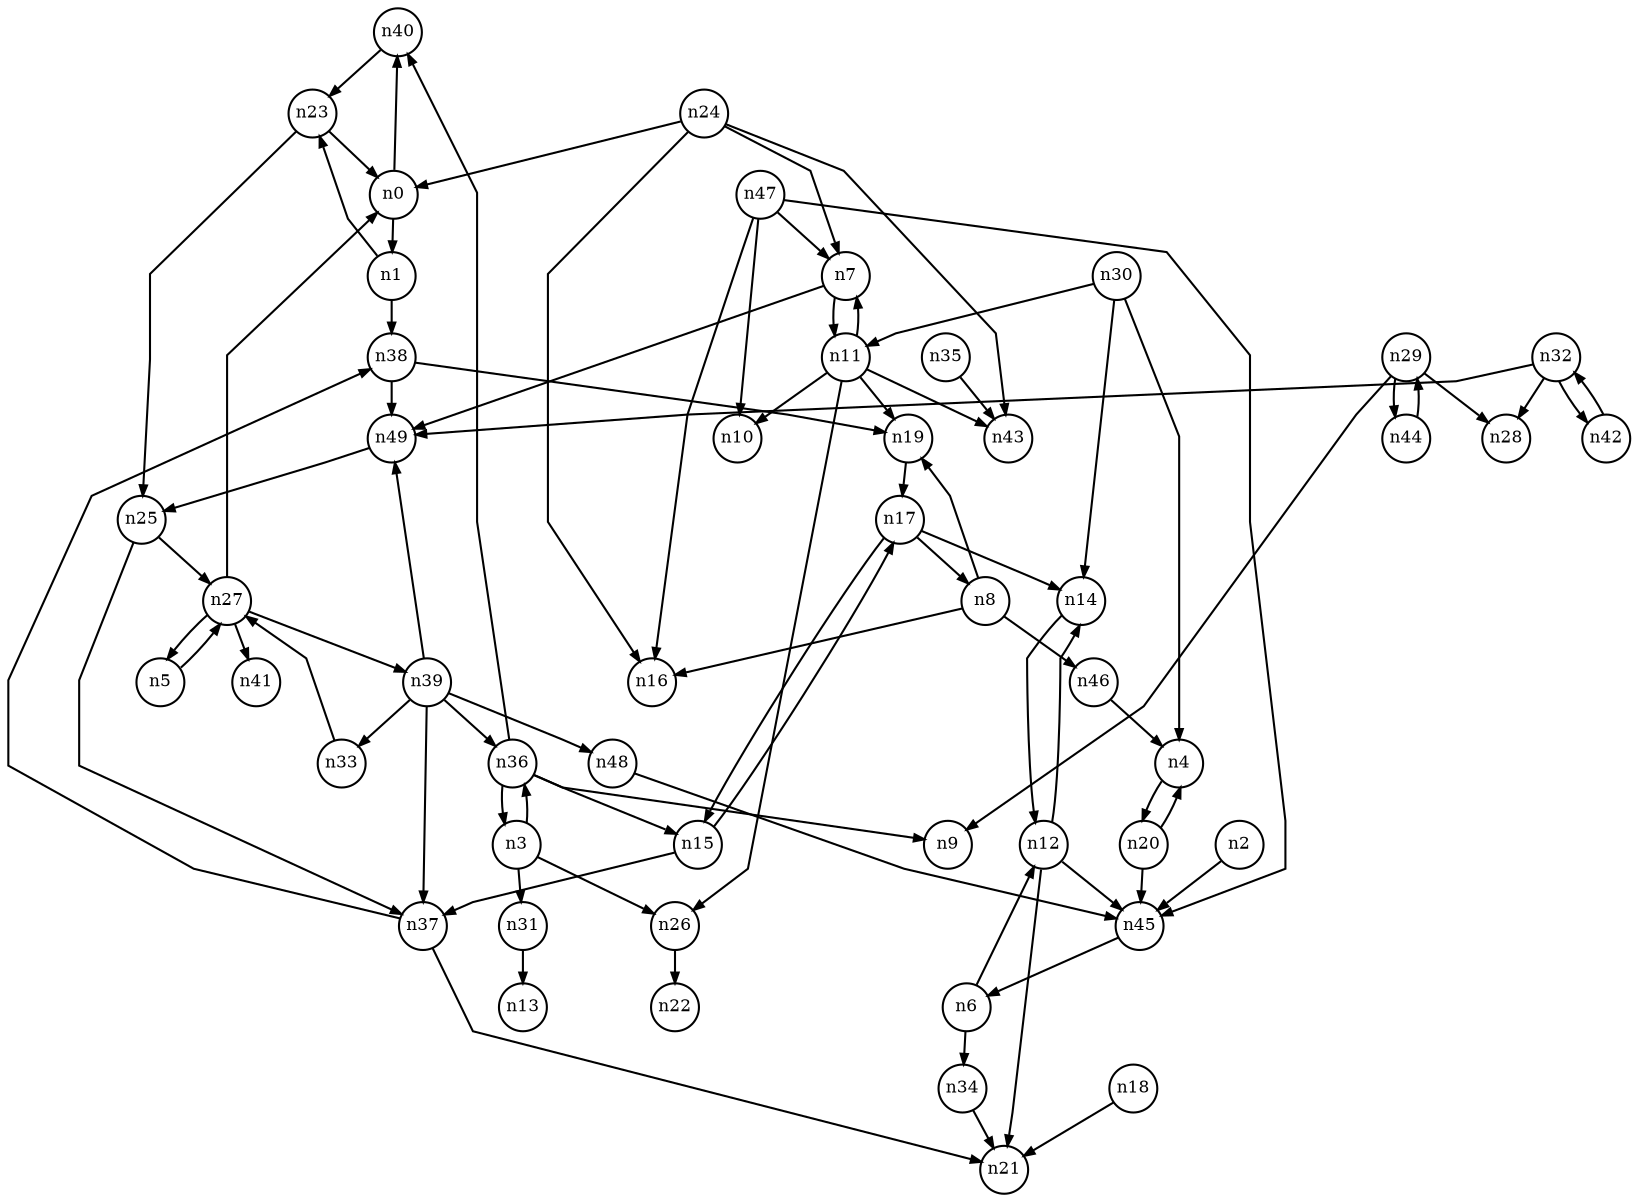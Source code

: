 digraph G{
splines=polyline;
ranksep=0.22;
nodesep=0.22;
nodesize=0.16;
fontsize=8
edge [arrowsize=0.5]
node [fontsize=8 shape=circle width=0.32 fixedsize=shape];

n40 -> n23
n0 -> n40
n0 -> n1
n23 -> n0
n23 -> n25
n1 -> n23
n1 -> n38
n38 -> n19
n38 -> n49
n45 -> n6
n2 -> n45
n26 -> n22
n3 -> n26
n3 -> n31
n3 -> n36
n31 -> n13
n36 -> n9
n36 -> n15
n36 -> n40
n36 -> n3
n12 -> n14
n12 -> n21
n12 -> n45
n6 -> n12
n6 -> n34
n34 -> n21
n49 -> n25
n7 -> n49
n7 -> n11
n8 -> n16
n8 -> n19
n8 -> n46
n19 -> n17
n46 -> n4
n11 -> n7
n11 -> n10
n11 -> n19
n11 -> n26
n11 -> n43
n14 -> n12
n37 -> n21
n37 -> n38
n15 -> n37
n15 -> n17
n17 -> n8
n17 -> n14
n17 -> n15
n18 -> n21
n4 -> n20
n20 -> n4
n20 -> n45
n25 -> n37
n25 -> n27
n24 -> n0
n24 -> n7
n24 -> n16
n24 -> n43
n27 -> n0
n27 -> n5
n27 -> n39
n27 -> n41
n5 -> n27
n39 -> n33
n39 -> n36
n39 -> n37
n39 -> n48
n39 -> n49
n29 -> n9
n29 -> n28
n29 -> n44
n44 -> n29
n30 -> n4
n30 -> n11
n30 -> n14
n32 -> n28
n32 -> n42
n32 -> n49
n42 -> n32
n35 -> n43
n33 -> n27
n48 -> n45
n47 -> n7
n47 -> n10
n47 -> n16
n47 -> n45
}
